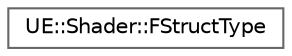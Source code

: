 digraph "Graphical Class Hierarchy"
{
 // INTERACTIVE_SVG=YES
 // LATEX_PDF_SIZE
  bgcolor="transparent";
  edge [fontname=Helvetica,fontsize=10,labelfontname=Helvetica,labelfontsize=10];
  node [fontname=Helvetica,fontsize=10,shape=box,height=0.2,width=0.4];
  rankdir="LR";
  Node0 [id="Node000000",label="UE::Shader::FStructType",height=0.2,width=0.4,color="grey40", fillcolor="white", style="filled",URL="$d5/dc0/structUE_1_1Shader_1_1FStructType.html",tooltip=" "];
}
